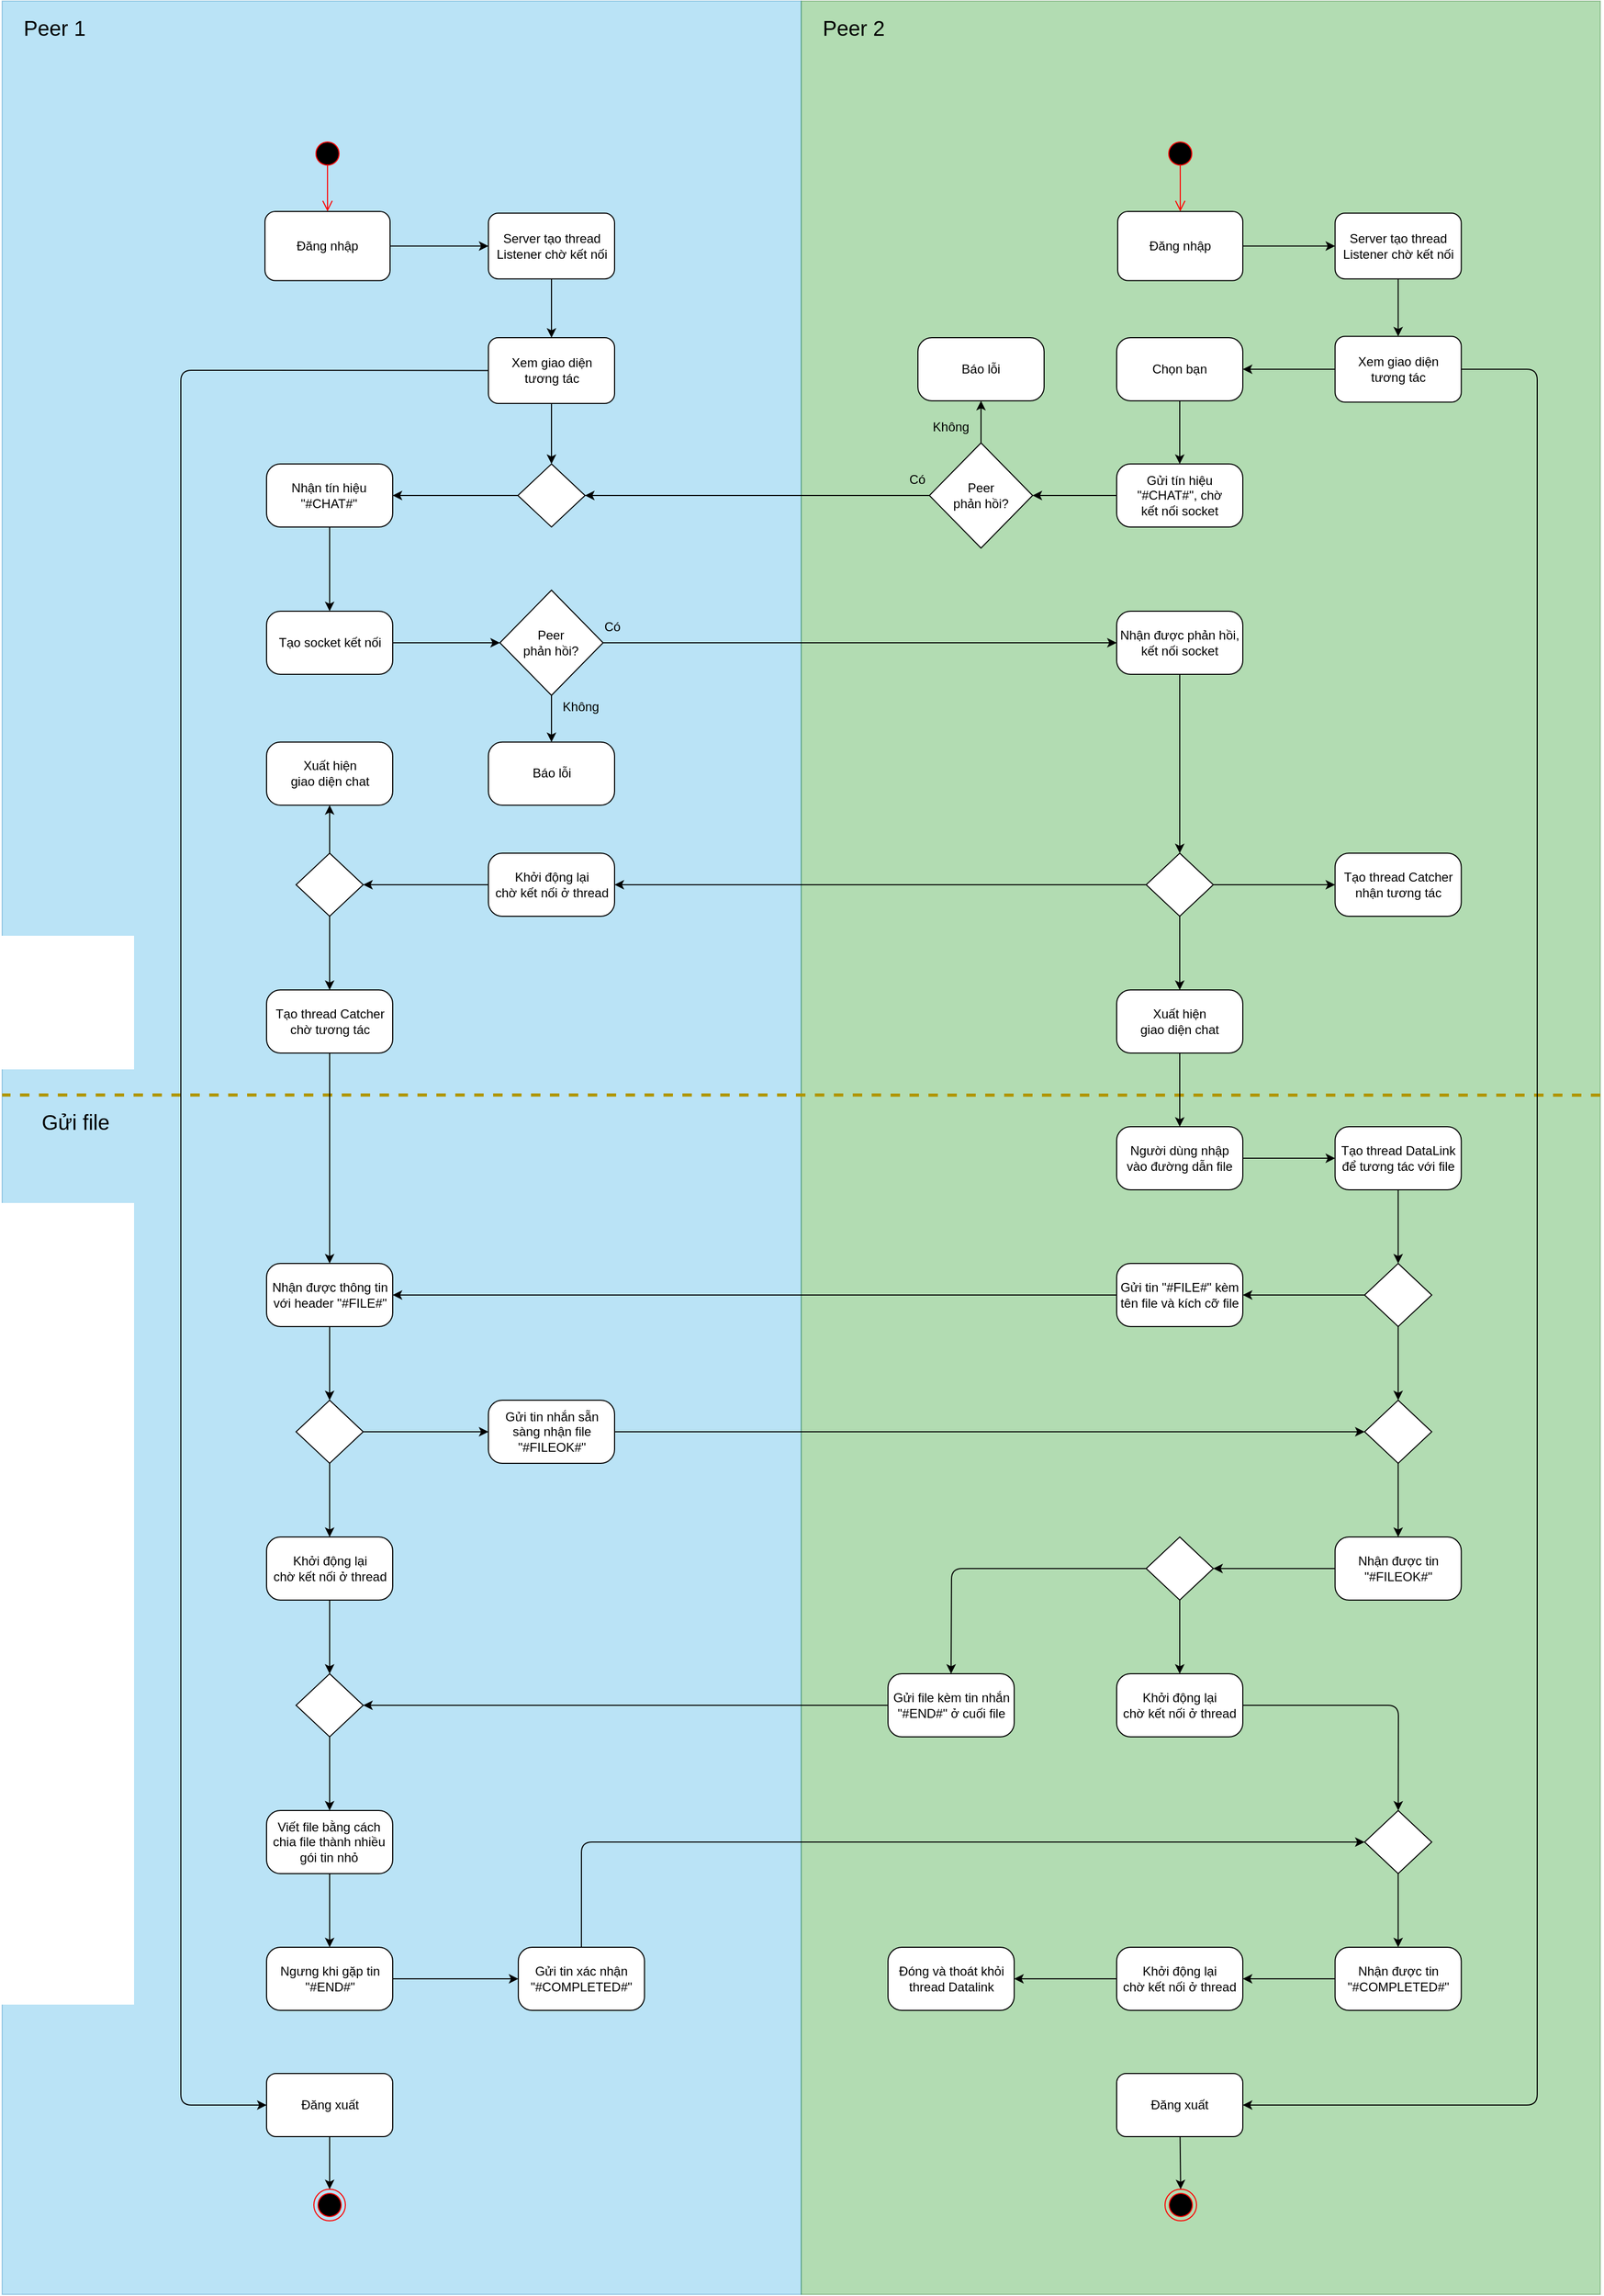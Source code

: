 <mxfile>
    <diagram id="f8bro3hq2V63n0aIHBkh" name="Server Client">
        <mxGraphModel dx="1495" dy="1879" grid="1" gridSize="10" guides="1" tooltips="1" connect="1" arrows="1" fold="1" page="1" pageScale="1" pageWidth="827" pageHeight="1169" math="0" shadow="0">
            <root>
                <mxCell id="0"/>
                <mxCell id="1" parent="0"/>
                <mxCell id="359" value="" style="rounded=0;whiteSpace=wrap;html=1;fillColor=#1ba1e2;fontColor=#ffffff;strokeColor=#006EAF;opacity=30;" parent="1" vertex="1">
                    <mxGeometry x="80" y="-1120" width="760" height="2180" as="geometry"/>
                </mxCell>
                <mxCell id="360" value="" style="rounded=0;whiteSpace=wrap;html=1;fillColor=#008a00;fontColor=#ffffff;strokeColor=#005700;opacity=30;" parent="1" vertex="1">
                    <mxGeometry x="840" y="-1120" width="760" height="2180" as="geometry"/>
                </mxCell>
                <mxCell id="131" style="edgeStyle=none;html=1;entryX=0;entryY=0.5;entryDx=0;entryDy=0;endArrow=block;endFill=1;" parent="1" target="snAStb-6BBQoRBitgBAS-25" edge="1">
                    <mxGeometry relative="1" as="geometry"/>
                </mxCell>
                <mxCell id="361" value="&lt;font style=&quot;font-size: 20px&quot;&gt;Peer 1&lt;/font&gt;" style="text;html=1;strokeColor=none;fillColor=none;align=center;verticalAlign=middle;whiteSpace=wrap;rounded=0;opacity=30;" parent="1" vertex="1">
                    <mxGeometry x="80" y="-1120" width="100" height="50" as="geometry"/>
                </mxCell>
                <mxCell id="362" value="&lt;font style=&quot;font-size: 20px&quot;&gt;Peer 2&lt;/font&gt;" style="text;html=1;strokeColor=none;fillColor=none;align=center;verticalAlign=middle;whiteSpace=wrap;rounded=0;opacity=30;" parent="1" vertex="1">
                    <mxGeometry x="840" y="-1120" width="100" height="50" as="geometry"/>
                </mxCell>
                <mxCell id="363" value="" style="endArrow=none;dashed=1;html=1;fontSize=20;entryX=0;entryY=0.477;entryDx=0;entryDy=0;entryPerimeter=0;strokeWidth=3;fillColor=#e3c800;strokeColor=#B09500;" parent="1" target="359" edge="1">
                    <mxGeometry width="50" height="50" relative="1" as="geometry">
                        <mxPoint x="1600" y="-80" as="sourcePoint"/>
                        <mxPoint x="250" y="-220" as="targetPoint"/>
                    </mxGeometry>
                </mxCell>
                <mxCell id="365" value="&lt;font style=&quot;font-size: 20px&quot;&gt;Gửi file&lt;/font&gt;" style="text;html=1;strokeColor=none;fillColor=none;align=center;verticalAlign=middle;whiteSpace=wrap;rounded=0;opacity=30;" parent="1" vertex="1">
                    <mxGeometry x="80" y="-80" width="140" height="50" as="geometry"/>
                </mxCell>
                <mxCell id="snAStb-6BBQoRBitgBAS-26" value="" style="ellipse;html=1;shape=startState;fillColor=#000000;strokeColor=#ff0000;" parent="1" vertex="1">
                    <mxGeometry x="374.49" y="-990" width="30" height="30" as="geometry"/>
                </mxCell>
                <mxCell id="194" value="Server tạo thread&lt;br&gt;Listener chờ kết nối" style="rounded=1;whiteSpace=wrap;html=1;" parent="1" vertex="1">
                    <mxGeometry x="542.5" y="-918.38" width="120" height="62.5" as="geometry"/>
                </mxCell>
                <mxCell id="snAStb-6BBQoRBitgBAS-27" value="" style="edgeStyle=orthogonalEdgeStyle;html=1;verticalAlign=bottom;endArrow=open;endSize=8;strokeColor=#ff0000;entryX=0.5;entryY=0;entryDx=0;entryDy=0;exitX=0.499;exitY=0.84;exitDx=0;exitDy=0;exitPerimeter=0;" parent="1" source="snAStb-6BBQoRBitgBAS-26" target="snAStb-6BBQoRBitgBAS-29" edge="1">
                    <mxGeometry relative="1" as="geometry">
                        <mxPoint x="273.49" y="-840" as="targetPoint"/>
                    </mxGeometry>
                </mxCell>
                <mxCell id="195" style="edgeStyle=none;html=1;entryX=0;entryY=0.5;entryDx=0;entryDy=0;exitX=1;exitY=0.5;exitDx=0;exitDy=0;" parent="1" source="snAStb-6BBQoRBitgBAS-29" target="194" edge="1">
                    <mxGeometry relative="1" as="geometry"/>
                </mxCell>
                <mxCell id="196" style="edgeStyle=none;html=1;entryX=0.5;entryY=0;entryDx=0;entryDy=0;exitX=0.5;exitY=1;exitDx=0;exitDy=0;" parent="1" source="194" target="346" edge="1">
                    <mxGeometry relative="1" as="geometry">
                        <mxPoint x="600.495" y="-798.75" as="targetPoint"/>
                    </mxGeometry>
                </mxCell>
                <mxCell id="snAStb-6BBQoRBitgBAS-29" value="Đăng nhập" style="rounded=1;whiteSpace=wrap;html=1;" parent="1" vertex="1">
                    <mxGeometry x="330" y="-920" width="118.99" height="65.75" as="geometry"/>
                </mxCell>
                <mxCell id="263" value="Nhận tín hiệu &quot;#CHAT#&quot;" style="whiteSpace=wrap;html=1;rounded=1;arcSize=22;" parent="1" vertex="1">
                    <mxGeometry x="331.49" y="-680" width="120" height="60" as="geometry"/>
                </mxCell>
                <mxCell id="265" value="" style="rhombus;whiteSpace=wrap;html=1;" parent="1" vertex="1">
                    <mxGeometry x="570.57" y="-680" width="63.85" height="60" as="geometry"/>
                </mxCell>
                <mxCell id="264" style="edgeStyle=none;html=1;entryX=1;entryY=0.5;entryDx=0;entryDy=0;exitX=0;exitY=0.5;exitDx=0;exitDy=0;" parent="1" source="265" target="263" edge="1">
                    <mxGeometry relative="1" as="geometry"/>
                </mxCell>
                <mxCell id="268" value="Tạo socket kết nối" style="whiteSpace=wrap;html=1;rounded=1;arcSize=22;" parent="1" vertex="1">
                    <mxGeometry x="331.5" y="-540" width="120" height="60" as="geometry"/>
                </mxCell>
                <mxCell id="274" style="edgeStyle=none;html=1;entryX=0.5;entryY=0;entryDx=0;entryDy=0;" parent="1" source="263" target="268" edge="1">
                    <mxGeometry relative="1" as="geometry"/>
                </mxCell>
                <mxCell id="275" style="edgeStyle=none;html=1;entryX=0;entryY=0.5;entryDx=0;entryDy=0;" parent="1" source="268" target="293" edge="1">
                    <mxGeometry relative="1" as="geometry">
                        <mxPoint x="563.49" y="-460" as="targetPoint"/>
                    </mxGeometry>
                </mxCell>
                <mxCell id="279" value="Báo lỗi" style="whiteSpace=wrap;html=1;rounded=1;arcSize=22;" parent="1" vertex="1">
                    <mxGeometry x="542.5" y="-415.63" width="120" height="60" as="geometry"/>
                </mxCell>
                <mxCell id="281" style="edgeStyle=none;html=1;entryX=0.5;entryY=0;entryDx=0;entryDy=0;exitX=0.5;exitY=1;exitDx=0;exitDy=0;" parent="1" source="293" target="279" edge="1">
                    <mxGeometry relative="1" as="geometry">
                        <mxPoint x="490" y="-450" as="targetPoint"/>
                        <Array as="points"/>
                    </mxGeometry>
                </mxCell>
                <mxCell id="293" value="Peer&lt;br&gt;phản hồi?" style="rhombus;whiteSpace=wrap;html=1;" parent="1" vertex="1">
                    <mxGeometry x="553.42" y="-560" width="98.16" height="100" as="geometry"/>
                </mxCell>
                <mxCell id="294" value="Khởi động lại &lt;br&gt;chờ kết nối ở thread" style="whiteSpace=wrap;html=1;rounded=1;arcSize=22;" parent="1" vertex="1">
                    <mxGeometry x="542.5" y="-310" width="120" height="60" as="geometry"/>
                </mxCell>
                <mxCell id="298" style="edgeStyle=none;html=1;entryX=1;entryY=0.5;entryDx=0;entryDy=0;" parent="1" source="295" target="294" edge="1">
                    <mxGeometry relative="1" as="geometry">
                        <mxPoint x="680" y="-260" as="targetPoint"/>
                    </mxGeometry>
                </mxCell>
                <mxCell id="297" value="Xuất hiện &lt;br&gt;giao diện chat" style="whiteSpace=wrap;html=1;rounded=1;arcSize=22;" parent="1" vertex="1">
                    <mxGeometry x="331.5" y="-415.63" width="120" height="60" as="geometry"/>
                </mxCell>
                <mxCell id="313" style="edgeStyle=none;html=1;entryX=0.5;entryY=1;entryDx=0;entryDy=0;" parent="1" source="312" target="297" edge="1">
                    <mxGeometry relative="1" as="geometry"/>
                </mxCell>
                <mxCell id="312" value="" style="rhombus;whiteSpace=wrap;html=1;" parent="1" vertex="1">
                    <mxGeometry x="359.57" y="-310" width="63.85" height="60" as="geometry"/>
                </mxCell>
                <mxCell id="319" style="edgeStyle=none;html=1;entryX=1;entryY=0.5;entryDx=0;entryDy=0;" parent="1" source="294" target="312" edge="1">
                    <mxGeometry relative="1" as="geometry"/>
                </mxCell>
                <mxCell id="314" value="Tạo thread Catcher chờ tương tác" style="whiteSpace=wrap;html=1;rounded=1;arcSize=22;" parent="1" vertex="1">
                    <mxGeometry x="331.5" y="-180" width="120" height="60" as="geometry"/>
                </mxCell>
                <mxCell id="315" style="edgeStyle=none;html=1;entryX=0.5;entryY=0;entryDx=0;entryDy=0;" parent="1" source="312" target="314" edge="1">
                    <mxGeometry relative="1" as="geometry"/>
                </mxCell>
                <mxCell id="320" value="Có" style="text;html=1;strokeColor=none;fillColor=none;align=center;verticalAlign=middle;whiteSpace=wrap;rounded=0;" parent="1" vertex="1">
                    <mxGeometry x="640.0" y="-540" width="41.25" height="30" as="geometry"/>
                </mxCell>
                <mxCell id="321" value="Không" style="text;html=1;strokeColor=none;fillColor=none;align=center;verticalAlign=middle;whiteSpace=wrap;rounded=0;" parent="1" vertex="1">
                    <mxGeometry x="610.33" y="-464" width="41.25" height="30" as="geometry"/>
                </mxCell>
                <mxCell id="324" style="edgeStyle=none;html=1;" parent="1" source="314" target="326" edge="1">
                    <mxGeometry relative="1" as="geometry">
                        <mxPoint x="391.495" y="-50" as="targetPoint"/>
                    </mxGeometry>
                </mxCell>
                <mxCell id="326" value="Nhận được thông tin với header &quot;#FILE#&quot;" style="whiteSpace=wrap;html=1;rounded=1;arcSize=22;" parent="1" vertex="1">
                    <mxGeometry x="331.5" y="80" width="120" height="60" as="geometry"/>
                </mxCell>
                <mxCell id="371" style="edgeStyle=none;html=1;entryX=0;entryY=0.5;entryDx=0;entryDy=0;" edge="1" parent="1" source="329" target="369">
                    <mxGeometry relative="1" as="geometry"/>
                </mxCell>
                <mxCell id="329" value="Gửi tin nhắn sẵn sàng nhận file &quot;#FILEOK#&quot;" style="whiteSpace=wrap;html=1;rounded=1;arcSize=22;" parent="1" vertex="1">
                    <mxGeometry x="542.5" y="210" width="120" height="60" as="geometry"/>
                </mxCell>
                <mxCell id="330" style="edgeStyle=none;html=1;entryX=0.5;entryY=0;entryDx=0;entryDy=0;" parent="1" source="326" target="378" edge="1">
                    <mxGeometry relative="1" as="geometry"/>
                </mxCell>
                <mxCell id="333" value="Viết file bằng cách chia file thành nhiều gói tin nhỏ" style="whiteSpace=wrap;html=1;rounded=1;arcSize=22;" parent="1" vertex="1">
                    <mxGeometry x="331.49" y="600" width="120" height="60" as="geometry"/>
                </mxCell>
                <mxCell id="334" style="edgeStyle=none;html=1;entryX=0.5;entryY=0;entryDx=0;entryDy=0;exitX=0.5;exitY=1;exitDx=0;exitDy=0;" parent="1" source="378" target="389" edge="1">
                    <mxGeometry relative="1" as="geometry"/>
                </mxCell>
                <mxCell id="snAStb-6BBQoRBitgBAS-25" value="" style="ellipse;html=1;shape=endState;fillColor=#000000;strokeColor=#ff0000;" parent="1" vertex="1">
                    <mxGeometry x="376.5" y="960" width="30" height="30" as="geometry"/>
                </mxCell>
                <mxCell id="185" style="edgeStyle=none;html=1;" parent="1" source="snAStb-6BBQoRBitgBAS-50" target="snAStb-6BBQoRBitgBAS-25" edge="1">
                    <mxGeometry relative="1" as="geometry"/>
                </mxCell>
                <mxCell id="snAStb-6BBQoRBitgBAS-50" value="Đăng xuất" style="rounded=1;whiteSpace=wrap;html=1;" parent="1" vertex="1">
                    <mxGeometry x="331.5" y="850" width="120" height="60" as="geometry"/>
                </mxCell>
                <mxCell id="385" value="" style="edgeStyle=none;html=1;" edge="1" parent="1" source="341" target="384">
                    <mxGeometry relative="1" as="geometry"/>
                </mxCell>
                <mxCell id="341" value="Ngưng khi gặp tin &quot;#END#&quot;" style="whiteSpace=wrap;html=1;rounded=1;arcSize=22;" parent="1" vertex="1">
                    <mxGeometry x="331.5" y="730" width="120" height="60" as="geometry"/>
                </mxCell>
                <mxCell id="342" style="edgeStyle=none;html=1;entryX=0.5;entryY=0;entryDx=0;entryDy=0;" parent="1" source="333" target="341" edge="1">
                    <mxGeometry relative="1" as="geometry"/>
                </mxCell>
                <mxCell id="347" style="edgeStyle=none;html=1;entryX=0.5;entryY=0;entryDx=0;entryDy=0;" parent="1" source="346" target="265" edge="1">
                    <mxGeometry relative="1" as="geometry"/>
                </mxCell>
                <mxCell id="348" style="edgeStyle=none;html=1;entryX=0;entryY=0.5;entryDx=0;entryDy=0;" parent="1" source="346" target="snAStb-6BBQoRBitgBAS-50" edge="1">
                    <mxGeometry relative="1" as="geometry">
                        <mxPoint x="330" y="250" as="targetPoint"/>
                        <Array as="points">
                            <mxPoint x="250" y="-769"/>
                            <mxPoint x="250" y="880"/>
                        </Array>
                    </mxGeometry>
                </mxCell>
                <mxCell id="346" value="Xem giao diện&lt;br&gt;tương tác" style="rounded=1;whiteSpace=wrap;html=1;" parent="1" vertex="1">
                    <mxGeometry x="542.5" y="-800.0" width="120" height="62.5" as="geometry"/>
                </mxCell>
                <mxCell id="228" value="" style="ellipse;html=1;shape=startState;fillColor=#000000;strokeColor=#ff0000;" parent="1" vertex="1">
                    <mxGeometry x="1185.51" y="-990" width="30" height="30" as="geometry"/>
                </mxCell>
                <mxCell id="229" value="" style="edgeStyle=orthogonalEdgeStyle;html=1;verticalAlign=bottom;endArrow=open;endSize=8;strokeColor=#ff0000;entryX=0.5;entryY=0;entryDx=0;entryDy=0;exitX=0.499;exitY=0.84;exitDx=0;exitDy=0;exitPerimeter=0;" parent="1" source="228" target="231" edge="1">
                    <mxGeometry relative="1" as="geometry">
                        <mxPoint x="1383" y="-770" as="targetPoint"/>
                    </mxGeometry>
                </mxCell>
                <mxCell id="231" value="Đăng nhập" style="rounded=1;whiteSpace=wrap;html=1;" parent="1" vertex="1">
                    <mxGeometry x="1141.01" y="-920" width="118.99" height="65.75" as="geometry"/>
                </mxCell>
                <mxCell id="237" value="Không" style="text;html=1;strokeColor=none;fillColor=none;align=center;verticalAlign=middle;whiteSpace=wrap;rounded=0;" parent="1" vertex="1">
                    <mxGeometry x="961.92" y="-730" width="41.25" height="30" as="geometry"/>
                </mxCell>
                <mxCell id="252" value="Xem giao diện&lt;br&gt;tương tác" style="rounded=1;whiteSpace=wrap;html=1;" parent="1" vertex="1">
                    <mxGeometry x="1347.75" y="-801.25" width="120" height="62.5" as="geometry"/>
                </mxCell>
                <mxCell id="253" style="edgeStyle=none;html=1;entryX=0.5;entryY=0;entryDx=0;entryDy=0;" parent="1" source="254" target="252" edge="1">
                    <mxGeometry relative="1" as="geometry"/>
                </mxCell>
                <mxCell id="254" value="Server tạo thread&lt;br&gt;Listener chờ kết nối" style="rounded=1;whiteSpace=wrap;html=1;" parent="1" vertex="1">
                    <mxGeometry x="1347.75" y="-918.38" width="120" height="62.5" as="geometry"/>
                </mxCell>
                <mxCell id="230" style="edgeStyle=none;html=1;exitX=1;exitY=0.5;exitDx=0;exitDy=0;entryX=0;entryY=0.5;entryDx=0;entryDy=0;" parent="1" source="231" target="254" edge="1">
                    <mxGeometry relative="1" as="geometry">
                        <mxPoint x="1320" y="-930" as="targetPoint"/>
                    </mxGeometry>
                </mxCell>
                <mxCell id="259" value="Chọn bạn" style="whiteSpace=wrap;html=1;rounded=1;arcSize=22;" parent="1" vertex="1">
                    <mxGeometry x="1140" y="-800" width="120" height="60" as="geometry"/>
                </mxCell>
                <mxCell id="260" style="edgeStyle=none;html=1;entryX=1;entryY=0.5;entryDx=0;entryDy=0;" parent="1" source="252" target="259" edge="1">
                    <mxGeometry relative="1" as="geometry"/>
                </mxCell>
                <mxCell id="261" value="Gửi tín hiệu &quot;#CHAT#&quot;, chờ&lt;br&gt;kết nối socket" style="whiteSpace=wrap;html=1;rounded=1;arcSize=22;" parent="1" vertex="1">
                    <mxGeometry x="1140" y="-680" width="120" height="60" as="geometry"/>
                </mxCell>
                <mxCell id="262" style="edgeStyle=none;html=1;" parent="1" source="259" target="261" edge="1">
                    <mxGeometry relative="1" as="geometry"/>
                </mxCell>
                <mxCell id="282" value="Peer&lt;br&gt;phản hồi?" style="rhombus;whiteSpace=wrap;html=1;" parent="1" vertex="1">
                    <mxGeometry x="961.92" y="-700" width="98.16" height="100" as="geometry"/>
                </mxCell>
                <mxCell id="267" style="edgeStyle=none;html=1;entryX=1;entryY=0.5;entryDx=0;entryDy=0;exitX=0;exitY=0.5;exitDx=0;exitDy=0;" parent="1" source="282" target="265" edge="1">
                    <mxGeometry relative="1" as="geometry">
                        <mxPoint x="860" y="-510" as="sourcePoint"/>
                    </mxGeometry>
                </mxCell>
                <mxCell id="284" style="edgeStyle=none;html=1;entryX=1;entryY=0.5;entryDx=0;entryDy=0;" parent="1" source="261" target="282" edge="1">
                    <mxGeometry relative="1" as="geometry"/>
                </mxCell>
                <mxCell id="286" value="Có" style="text;html=1;strokeColor=none;fillColor=none;align=center;verticalAlign=middle;whiteSpace=wrap;rounded=0;" parent="1" vertex="1">
                    <mxGeometry x="930.0" y="-680" width="41.25" height="30" as="geometry"/>
                </mxCell>
                <mxCell id="287" value="Báo lỗi" style="whiteSpace=wrap;html=1;rounded=1;arcSize=22;" parent="1" vertex="1">
                    <mxGeometry x="951" y="-800" width="120" height="60" as="geometry"/>
                </mxCell>
                <mxCell id="288" style="edgeStyle=none;html=1;entryX=0.5;entryY=1;entryDx=0;entryDy=0;exitX=0.5;exitY=0;exitDx=0;exitDy=0;" parent="1" source="282" target="287" edge="1">
                    <mxGeometry relative="1" as="geometry"/>
                </mxCell>
                <mxCell id="291" value="Nhận được phản hồi,&lt;br&gt;kết nối socket&lt;br&gt;" style="whiteSpace=wrap;html=1;rounded=1;arcSize=22;" parent="1" vertex="1">
                    <mxGeometry x="1140" y="-540" width="120" height="60" as="geometry"/>
                </mxCell>
                <mxCell id="295" value="" style="rhombus;whiteSpace=wrap;html=1;" parent="1" vertex="1">
                    <mxGeometry x="1168.07" y="-310" width="63.85" height="60" as="geometry"/>
                </mxCell>
                <mxCell id="296" style="edgeStyle=none;html=1;" parent="1" source="291" target="295" edge="1">
                    <mxGeometry relative="1" as="geometry"/>
                </mxCell>
                <mxCell id="299" value="Xuất hiện &lt;br&gt;giao diện chat" style="whiteSpace=wrap;html=1;rounded=1;arcSize=22;" parent="1" vertex="1">
                    <mxGeometry x="1140" y="-180" width="120" height="60" as="geometry"/>
                </mxCell>
                <mxCell id="300" style="edgeStyle=none;html=1;" parent="1" source="295" target="299" edge="1">
                    <mxGeometry relative="1" as="geometry"/>
                </mxCell>
                <mxCell id="304" value="Người dùng nhập &lt;br&gt;vào đường dẫn file" style="whiteSpace=wrap;html=1;rounded=1;arcSize=22;" parent="1" vertex="1">
                    <mxGeometry x="1140" y="-50" width="120" height="60" as="geometry"/>
                </mxCell>
                <mxCell id="305" style="edgeStyle=none;html=1;entryX=0.5;entryY=0;entryDx=0;entryDy=0;" parent="1" source="299" target="304" edge="1">
                    <mxGeometry relative="1" as="geometry"/>
                </mxCell>
                <mxCell id="317" value="Tạo thread Catcher nhận tương tác" style="whiteSpace=wrap;html=1;rounded=1;arcSize=22;" parent="1" vertex="1">
                    <mxGeometry x="1347.75" y="-310" width="120" height="60" as="geometry"/>
                </mxCell>
                <mxCell id="318" style="edgeStyle=none;html=1;entryX=0;entryY=0.5;entryDx=0;entryDy=0;" parent="1" source="295" target="317" edge="1">
                    <mxGeometry relative="1" as="geometry"/>
                </mxCell>
                <mxCell id="331" value="Tạo thread DataLink&lt;br&gt;để tương tác với file" style="whiteSpace=wrap;html=1;rounded=1;arcSize=22;" parent="1" vertex="1">
                    <mxGeometry x="1347.75" y="-50" width="120" height="60" as="geometry"/>
                </mxCell>
                <mxCell id="332" style="edgeStyle=none;html=1;entryX=0;entryY=0.5;entryDx=0;entryDy=0;" parent="1" source="304" target="331" edge="1">
                    <mxGeometry relative="1" as="geometry"/>
                </mxCell>
                <mxCell id="366" style="edgeStyle=none;html=1;entryX=1;entryY=0.5;entryDx=0;entryDy=0;exitX=0;exitY=0.5;exitDx=0;exitDy=0;" edge="1" parent="1" source="367" target="326">
                    <mxGeometry relative="1" as="geometry">
                        <mxPoint x="1370" y="110" as="sourcePoint"/>
                    </mxGeometry>
                </mxCell>
                <mxCell id="368" style="edgeStyle=none;html=1;entryX=1;entryY=0.5;entryDx=0;entryDy=0;" edge="1" parent="1" source="335" target="367">
                    <mxGeometry relative="1" as="geometry"/>
                </mxCell>
                <mxCell id="372" style="edgeStyle=none;html=1;" edge="1" parent="1" source="335" target="369">
                    <mxGeometry relative="1" as="geometry"/>
                </mxCell>
                <mxCell id="335" value="" style="rhombus;whiteSpace=wrap;html=1;" parent="1" vertex="1">
                    <mxGeometry x="1375.82" y="80" width="63.85" height="60" as="geometry"/>
                </mxCell>
                <mxCell id="336" style="edgeStyle=none;html=1;entryX=0.5;entryY=0;entryDx=0;entryDy=0;" parent="1" source="331" target="335" edge="1">
                    <mxGeometry relative="1" as="geometry"/>
                </mxCell>
                <mxCell id="227" value="" style="ellipse;html=1;shape=endState;fillColor=#000000;strokeColor=#ff0000;" parent="1" vertex="1">
                    <mxGeometry x="1186.01" y="960" width="30" height="30" as="geometry"/>
                </mxCell>
                <mxCell id="235" style="edgeStyle=none;html=1;" parent="1" source="236" target="227" edge="1">
                    <mxGeometry relative="1" as="geometry"/>
                </mxCell>
                <mxCell id="236" value="Đăng xuất" style="rounded=1;whiteSpace=wrap;html=1;" parent="1" vertex="1">
                    <mxGeometry x="1140" y="850" width="120" height="60" as="geometry"/>
                </mxCell>
                <mxCell id="351" style="edgeStyle=none;html=1;entryX=1;entryY=0.5;entryDx=0;entryDy=0;" parent="1" source="252" target="236" edge="1">
                    <mxGeometry relative="1" as="geometry">
                        <Array as="points">
                            <mxPoint x="1540" y="-770"/>
                            <mxPoint x="1540" y="-170"/>
                            <mxPoint x="1540" y="880"/>
                            <mxPoint x="1408" y="880"/>
                        </Array>
                    </mxGeometry>
                </mxCell>
                <mxCell id="383" style="edgeStyle=none;html=1;entryX=1;entryY=0.5;entryDx=0;entryDy=0;" edge="1" parent="1" source="344" target="380">
                    <mxGeometry relative="1" as="geometry"/>
                </mxCell>
                <mxCell id="344" value="Gửi file kèm tin nhắn &quot;#END#&quot; ở cuối file" style="whiteSpace=wrap;html=1;rounded=1;arcSize=22;" parent="1" vertex="1">
                    <mxGeometry x="922.55" y="470" width="120" height="60" as="geometry"/>
                </mxCell>
                <mxCell id="292" style="edgeStyle=none;html=1;entryX=0;entryY=0.5;entryDx=0;entryDy=0;exitX=1;exitY=0.5;exitDx=0;exitDy=0;" parent="1" source="293" target="291" edge="1">
                    <mxGeometry relative="1" as="geometry"/>
                </mxCell>
                <mxCell id="367" value="Gửi tin &quot;#FILE#&quot; kèm tên file và kích cỡ file" style="whiteSpace=wrap;html=1;rounded=1;arcSize=22;" vertex="1" parent="1">
                    <mxGeometry x="1140" y="80" width="120" height="60" as="geometry"/>
                </mxCell>
                <mxCell id="374" style="edgeStyle=none;html=1;" edge="1" parent="1" source="369" target="373">
                    <mxGeometry relative="1" as="geometry"/>
                </mxCell>
                <mxCell id="369" value="" style="rhombus;whiteSpace=wrap;html=1;" vertex="1" parent="1">
                    <mxGeometry x="1375.82" y="210" width="63.85" height="60" as="geometry"/>
                </mxCell>
                <mxCell id="376" style="edgeStyle=none;html=1;entryX=1;entryY=0.5;entryDx=0;entryDy=0;" edge="1" parent="1" source="373" target="375">
                    <mxGeometry relative="1" as="geometry"/>
                </mxCell>
                <mxCell id="373" value="Nhận được tin &quot;#FILEOK#&quot;" style="whiteSpace=wrap;html=1;rounded=1;arcSize=22;" vertex="1" parent="1">
                    <mxGeometry x="1347.75" y="340" width="120" height="60" as="geometry"/>
                </mxCell>
                <mxCell id="377" style="edgeStyle=none;html=1;entryX=0.5;entryY=0;entryDx=0;entryDy=0;exitX=0;exitY=0.5;exitDx=0;exitDy=0;" edge="1" parent="1" source="375" target="344">
                    <mxGeometry relative="1" as="geometry">
                        <Array as="points">
                            <mxPoint x="983" y="370"/>
                        </Array>
                    </mxGeometry>
                </mxCell>
                <mxCell id="387" style="edgeStyle=none;html=1;exitX=1;exitY=0.5;exitDx=0;exitDy=0;" edge="1" parent="1" source="391" target="386">
                    <mxGeometry relative="1" as="geometry">
                        <Array as="points">
                            <mxPoint x="1408" y="500"/>
                        </Array>
                    </mxGeometry>
                </mxCell>
                <mxCell id="392" style="edgeStyle=none;html=1;entryX=0.5;entryY=0;entryDx=0;entryDy=0;exitX=0.5;exitY=1;exitDx=0;exitDy=0;" edge="1" parent="1" source="375" target="391">
                    <mxGeometry relative="1" as="geometry"/>
                </mxCell>
                <mxCell id="375" value="" style="rhombus;whiteSpace=wrap;html=1;" vertex="1" parent="1">
                    <mxGeometry x="1168.07" y="340" width="63.85" height="60" as="geometry"/>
                </mxCell>
                <mxCell id="379" style="edgeStyle=none;html=1;entryX=0;entryY=0.5;entryDx=0;entryDy=0;" edge="1" parent="1" source="378" target="329">
                    <mxGeometry relative="1" as="geometry"/>
                </mxCell>
                <mxCell id="378" value="" style="rhombus;whiteSpace=wrap;html=1;" vertex="1" parent="1">
                    <mxGeometry x="359.57" y="210" width="63.85" height="60" as="geometry"/>
                </mxCell>
                <mxCell id="381" style="edgeStyle=none;html=1;entryX=0.5;entryY=0;entryDx=0;entryDy=0;" edge="1" parent="1" source="380" target="333">
                    <mxGeometry relative="1" as="geometry"/>
                </mxCell>
                <mxCell id="380" value="" style="rhombus;whiteSpace=wrap;html=1;" vertex="1" parent="1">
                    <mxGeometry x="359.57" y="470" width="63.85" height="60" as="geometry"/>
                </mxCell>
                <mxCell id="388" style="edgeStyle=none;html=1;entryX=0;entryY=0.5;entryDx=0;entryDy=0;" edge="1" parent="1" source="384" target="386">
                    <mxGeometry relative="1" as="geometry">
                        <Array as="points">
                            <mxPoint x="631" y="630"/>
                        </Array>
                    </mxGeometry>
                </mxCell>
                <mxCell id="384" value="Gửi tin xác nhận &quot;#COMPLETED#&quot;" style="whiteSpace=wrap;html=1;rounded=1;arcSize=22;" vertex="1" parent="1">
                    <mxGeometry x="570.95" y="730" width="120" height="60" as="geometry"/>
                </mxCell>
                <mxCell id="395" style="edgeStyle=none;html=1;entryX=0.5;entryY=0;entryDx=0;entryDy=0;" edge="1" parent="1" source="386" target="394">
                    <mxGeometry relative="1" as="geometry"/>
                </mxCell>
                <mxCell id="386" value="" style="rhombus;whiteSpace=wrap;html=1;" vertex="1" parent="1">
                    <mxGeometry x="1375.82" y="600" width="63.85" height="60" as="geometry"/>
                </mxCell>
                <mxCell id="390" style="edgeStyle=none;html=1;entryX=0.5;entryY=0;entryDx=0;entryDy=0;" edge="1" parent="1" source="389" target="380">
                    <mxGeometry relative="1" as="geometry"/>
                </mxCell>
                <mxCell id="389" value="Khởi động lại &lt;br&gt;chờ kết nối ở thread" style="whiteSpace=wrap;html=1;rounded=1;arcSize=22;" vertex="1" parent="1">
                    <mxGeometry x="331.5" y="340" width="120" height="60" as="geometry"/>
                </mxCell>
                <mxCell id="391" value="Khởi động lại &lt;br&gt;chờ kết nối ở thread" style="whiteSpace=wrap;html=1;rounded=1;arcSize=22;" vertex="1" parent="1">
                    <mxGeometry x="1140" y="470" width="120" height="60" as="geometry"/>
                </mxCell>
                <mxCell id="393" value="Khởi động lại &lt;br&gt;chờ kết nối ở thread" style="whiteSpace=wrap;html=1;rounded=1;arcSize=22;" vertex="1" parent="1">
                    <mxGeometry x="1140" y="730" width="120" height="60" as="geometry"/>
                </mxCell>
                <mxCell id="397" style="edgeStyle=none;html=1;entryX=1;entryY=0.5;entryDx=0;entryDy=0;" edge="1" parent="1" source="394" target="393">
                    <mxGeometry relative="1" as="geometry"/>
                </mxCell>
                <mxCell id="394" value="Nhận được tin &quot;#COMPLETED#&quot;" style="whiteSpace=wrap;html=1;rounded=1;arcSize=22;" vertex="1" parent="1">
                    <mxGeometry x="1347.75" y="730" width="120" height="60" as="geometry"/>
                </mxCell>
                <mxCell id="398" style="edgeStyle=none;html=1;entryX=1;entryY=0.5;entryDx=0;entryDy=0;exitX=0;exitY=0.5;exitDx=0;exitDy=0;" edge="1" parent="1" source="393" target="396">
                    <mxGeometry relative="1" as="geometry"/>
                </mxCell>
                <mxCell id="396" value="Đóng và thoát khỏi thread Datalink" style="whiteSpace=wrap;html=1;rounded=1;arcSize=22;" vertex="1" parent="1">
                    <mxGeometry x="922.55" y="730" width="120" height="60" as="geometry"/>
                </mxCell>
            </root>
        </mxGraphModel>
    </diagram>
</mxfile>